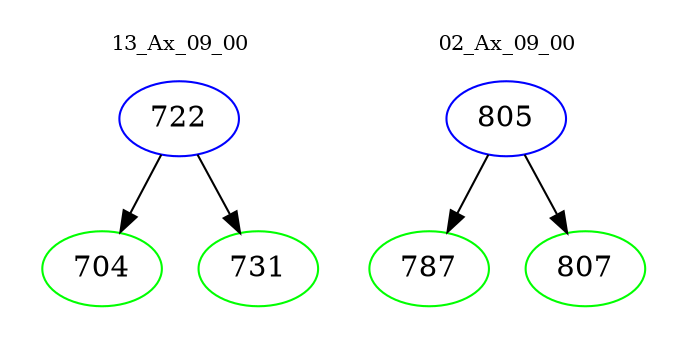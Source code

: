 digraph{
subgraph cluster_0 {
color = white
label = "13_Ax_09_00";
fontsize=10;
T0_722 [label="722", color="blue"]
T0_722 -> T0_704 [color="black"]
T0_704 [label="704", color="green"]
T0_722 -> T0_731 [color="black"]
T0_731 [label="731", color="green"]
}
subgraph cluster_1 {
color = white
label = "02_Ax_09_00";
fontsize=10;
T1_805 [label="805", color="blue"]
T1_805 -> T1_787 [color="black"]
T1_787 [label="787", color="green"]
T1_805 -> T1_807 [color="black"]
T1_807 [label="807", color="green"]
}
}
